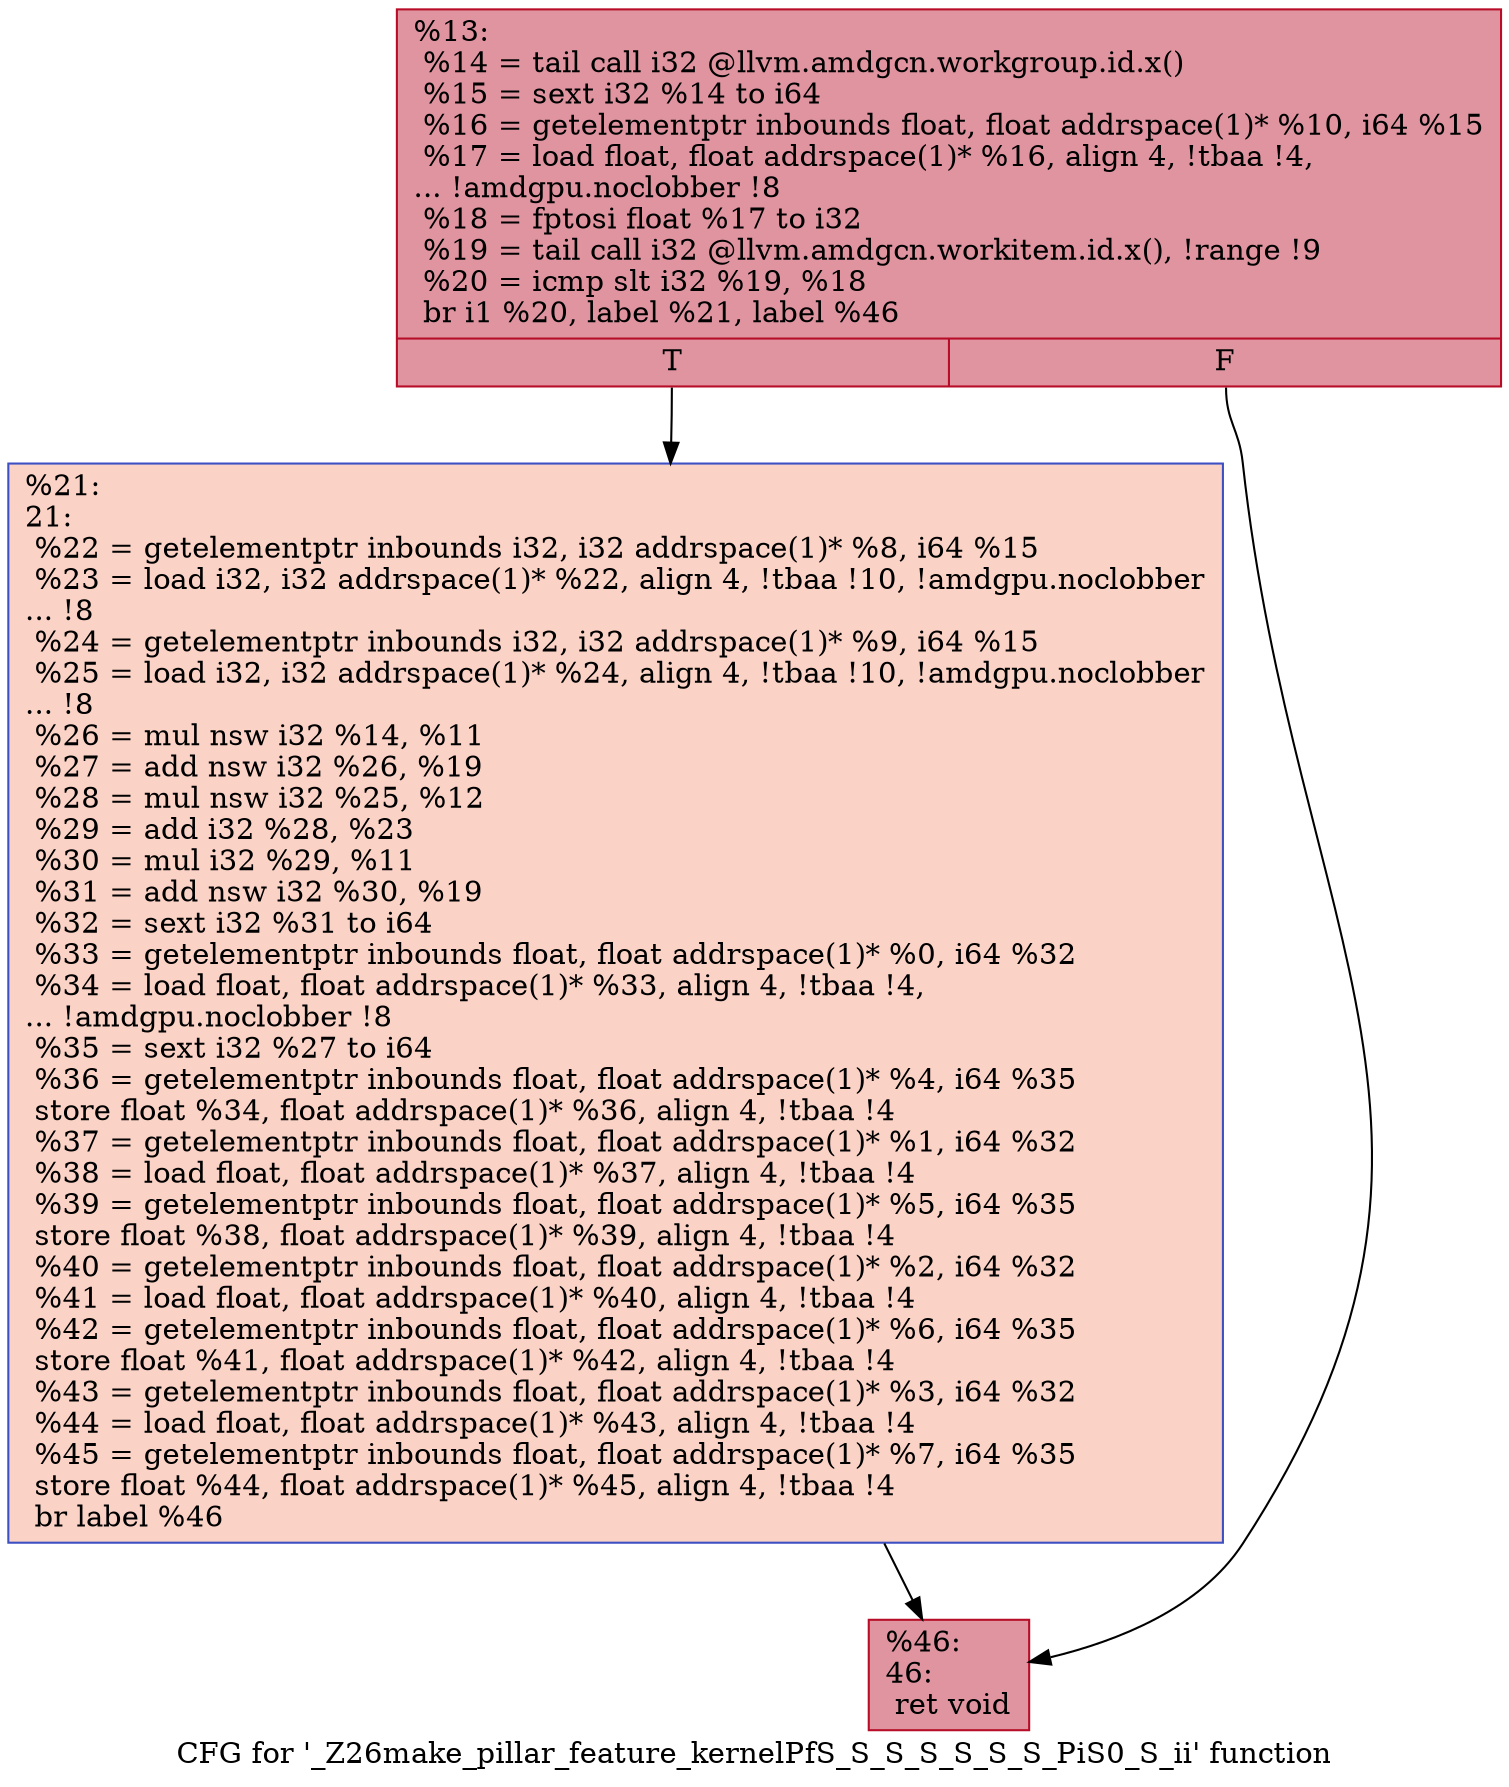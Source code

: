 digraph "CFG for '_Z26make_pillar_feature_kernelPfS_S_S_S_S_S_S_PiS0_S_ii' function" {
	label="CFG for '_Z26make_pillar_feature_kernelPfS_S_S_S_S_S_S_PiS0_S_ii' function";

	Node0x56debc0 [shape=record,color="#b70d28ff", style=filled, fillcolor="#b70d2870",label="{%13:\l  %14 = tail call i32 @llvm.amdgcn.workgroup.id.x()\l  %15 = sext i32 %14 to i64\l  %16 = getelementptr inbounds float, float addrspace(1)* %10, i64 %15\l  %17 = load float, float addrspace(1)* %16, align 4, !tbaa !4,\l... !amdgpu.noclobber !8\l  %18 = fptosi float %17 to i32\l  %19 = tail call i32 @llvm.amdgcn.workitem.id.x(), !range !9\l  %20 = icmp slt i32 %19, %18\l  br i1 %20, label %21, label %46\l|{<s0>T|<s1>F}}"];
	Node0x56debc0:s0 -> Node0x56e0d90;
	Node0x56debc0:s1 -> Node0x56e0e20;
	Node0x56e0d90 [shape=record,color="#3d50c3ff", style=filled, fillcolor="#f59c7d70",label="{%21:\l21:                                               \l  %22 = getelementptr inbounds i32, i32 addrspace(1)* %8, i64 %15\l  %23 = load i32, i32 addrspace(1)* %22, align 4, !tbaa !10, !amdgpu.noclobber\l... !8\l  %24 = getelementptr inbounds i32, i32 addrspace(1)* %9, i64 %15\l  %25 = load i32, i32 addrspace(1)* %24, align 4, !tbaa !10, !amdgpu.noclobber\l... !8\l  %26 = mul nsw i32 %14, %11\l  %27 = add nsw i32 %26, %19\l  %28 = mul nsw i32 %25, %12\l  %29 = add i32 %28, %23\l  %30 = mul i32 %29, %11\l  %31 = add nsw i32 %30, %19\l  %32 = sext i32 %31 to i64\l  %33 = getelementptr inbounds float, float addrspace(1)* %0, i64 %32\l  %34 = load float, float addrspace(1)* %33, align 4, !tbaa !4,\l... !amdgpu.noclobber !8\l  %35 = sext i32 %27 to i64\l  %36 = getelementptr inbounds float, float addrspace(1)* %4, i64 %35\l  store float %34, float addrspace(1)* %36, align 4, !tbaa !4\l  %37 = getelementptr inbounds float, float addrspace(1)* %1, i64 %32\l  %38 = load float, float addrspace(1)* %37, align 4, !tbaa !4\l  %39 = getelementptr inbounds float, float addrspace(1)* %5, i64 %35\l  store float %38, float addrspace(1)* %39, align 4, !tbaa !4\l  %40 = getelementptr inbounds float, float addrspace(1)* %2, i64 %32\l  %41 = load float, float addrspace(1)* %40, align 4, !tbaa !4\l  %42 = getelementptr inbounds float, float addrspace(1)* %6, i64 %35\l  store float %41, float addrspace(1)* %42, align 4, !tbaa !4\l  %43 = getelementptr inbounds float, float addrspace(1)* %3, i64 %32\l  %44 = load float, float addrspace(1)* %43, align 4, !tbaa !4\l  %45 = getelementptr inbounds float, float addrspace(1)* %7, i64 %35\l  store float %44, float addrspace(1)* %45, align 4, !tbaa !4\l  br label %46\l}"];
	Node0x56e0d90 -> Node0x56e0e20;
	Node0x56e0e20 [shape=record,color="#b70d28ff", style=filled, fillcolor="#b70d2870",label="{%46:\l46:                                               \l  ret void\l}"];
}
